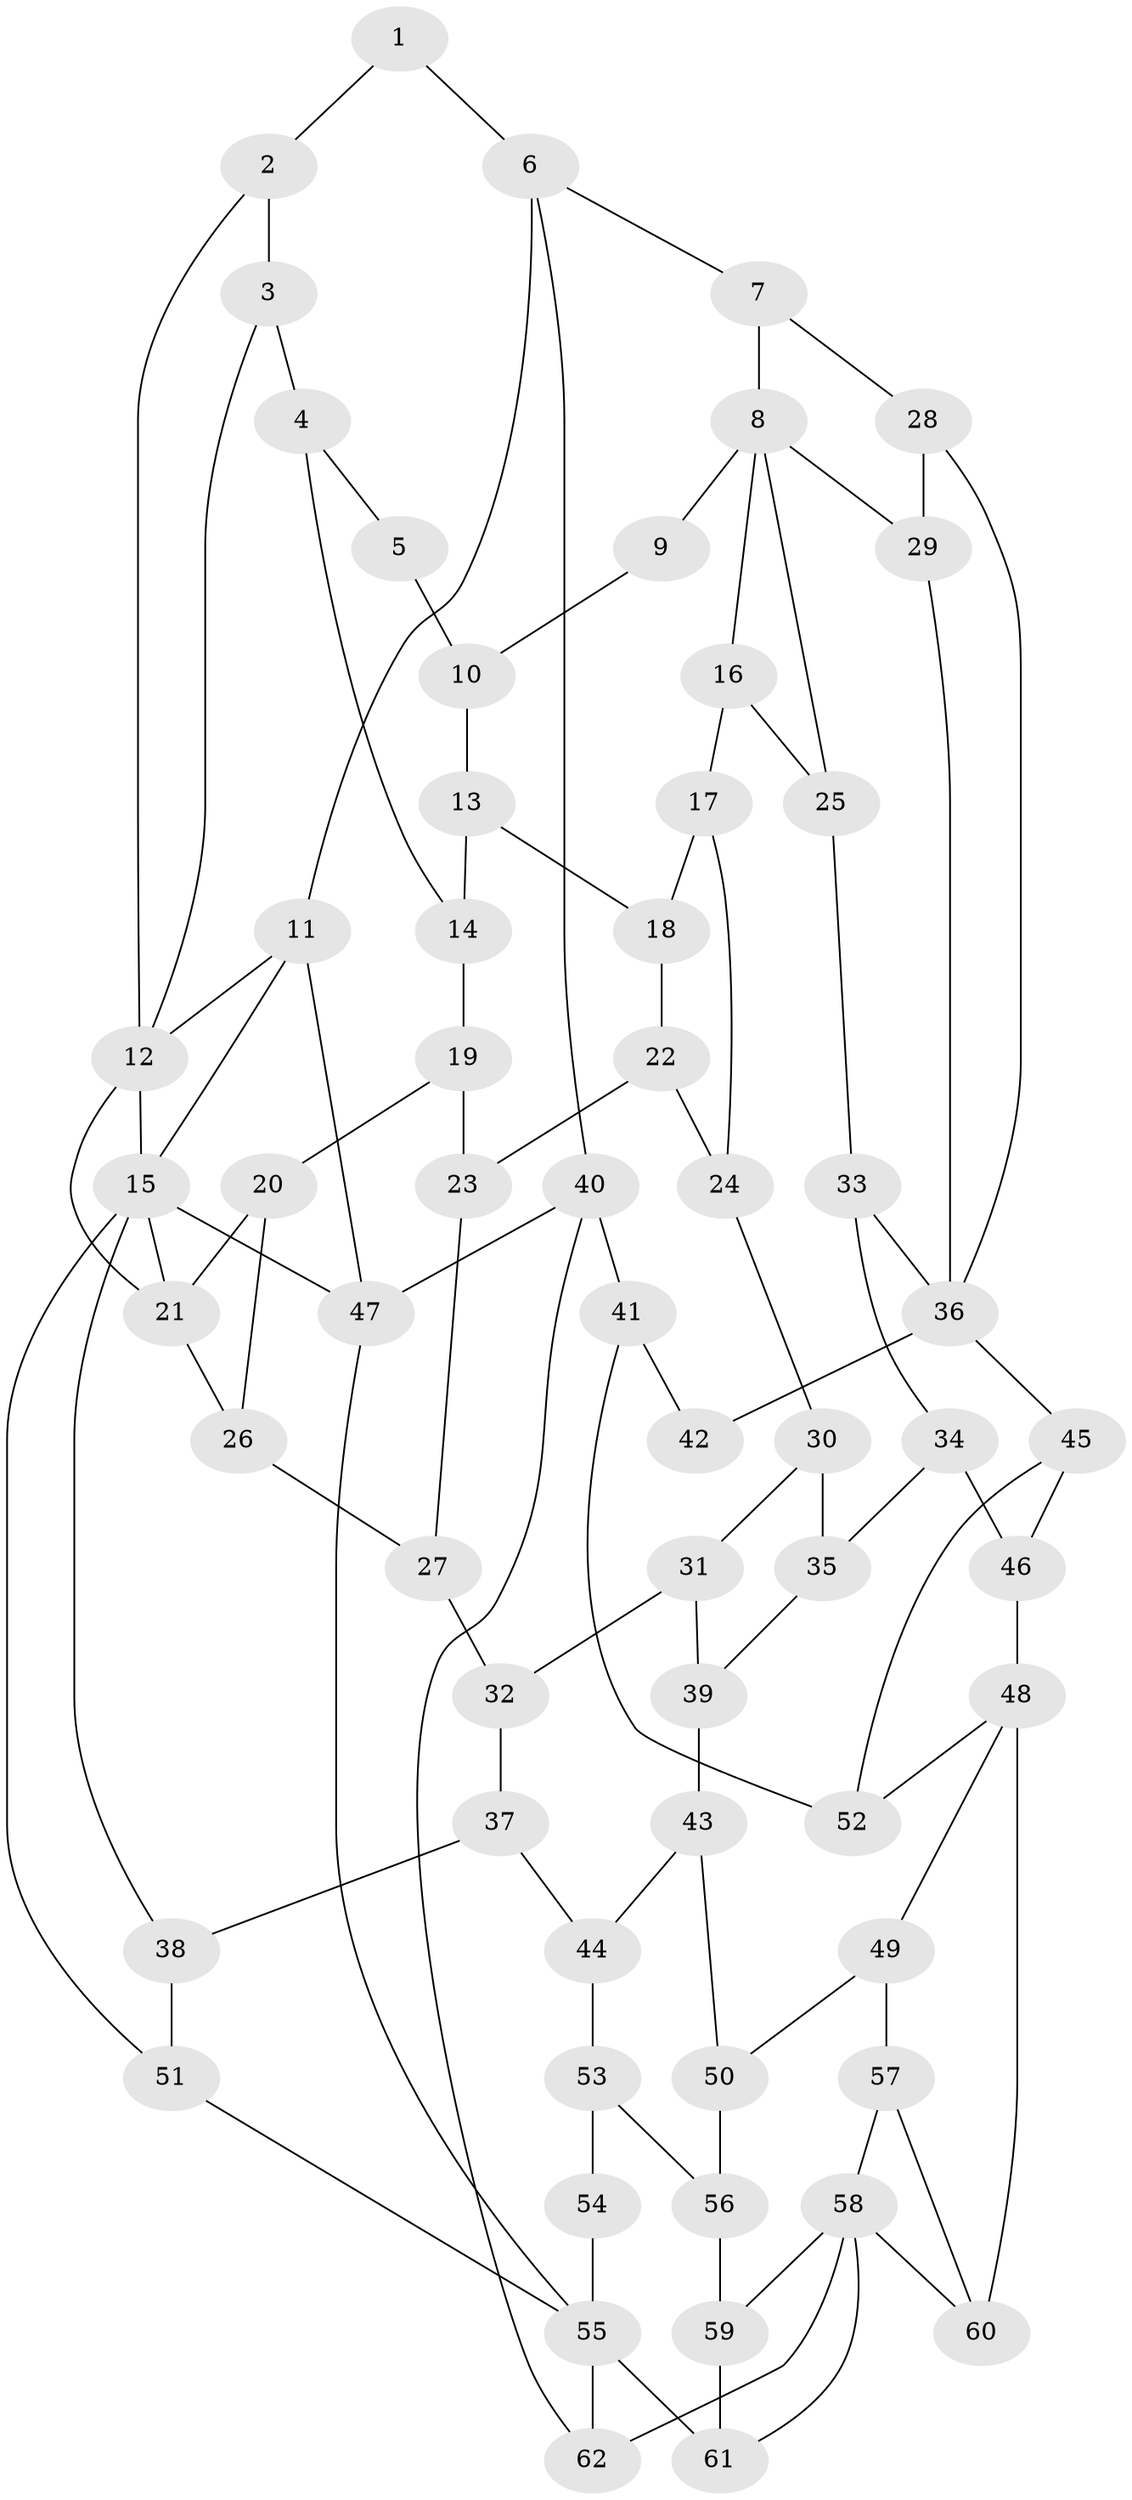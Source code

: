 // original degree distribution, {3: 0.023255813953488372, 4: 0.23255813953488372, 5: 0.5348837209302325, 6: 0.20930232558139536}
// Generated by graph-tools (version 1.1) at 2025/54/03/04/25 22:54:17]
// undirected, 62 vertices, 100 edges
graph export_dot {
  node [color=gray90,style=filled];
  1;
  2;
  3;
  4;
  5;
  6;
  7;
  8;
  9;
  10;
  11;
  12;
  13;
  14;
  15;
  16;
  17;
  18;
  19;
  20;
  21;
  22;
  23;
  24;
  25;
  26;
  27;
  28;
  29;
  30;
  31;
  32;
  33;
  34;
  35;
  36;
  37;
  38;
  39;
  40;
  41;
  42;
  43;
  44;
  45;
  46;
  47;
  48;
  49;
  50;
  51;
  52;
  53;
  54;
  55;
  56;
  57;
  58;
  59;
  60;
  61;
  62;
  1 -- 2 [weight=1.0];
  1 -- 6 [weight=1.0];
  2 -- 3 [weight=1.0];
  2 -- 12 [weight=1.0];
  3 -- 4 [weight=1.0];
  3 -- 12 [weight=1.0];
  4 -- 5 [weight=1.0];
  4 -- 14 [weight=1.0];
  5 -- 10 [weight=1.0];
  6 -- 7 [weight=1.0];
  6 -- 11 [weight=1.0];
  6 -- 40 [weight=1.0];
  7 -- 8 [weight=1.0];
  7 -- 28 [weight=1.0];
  8 -- 9 [weight=2.0];
  8 -- 16 [weight=1.0];
  8 -- 25 [weight=1.0];
  8 -- 29 [weight=1.0];
  9 -- 10 [weight=1.0];
  10 -- 13 [weight=1.0];
  11 -- 12 [weight=1.0];
  11 -- 15 [weight=1.0];
  11 -- 47 [weight=1.0];
  12 -- 15 [weight=1.0];
  12 -- 21 [weight=2.0];
  13 -- 14 [weight=1.0];
  13 -- 18 [weight=1.0];
  14 -- 19 [weight=1.0];
  15 -- 21 [weight=1.0];
  15 -- 38 [weight=1.0];
  15 -- 47 [weight=1.0];
  15 -- 51 [weight=1.0];
  16 -- 17 [weight=1.0];
  16 -- 25 [weight=1.0];
  17 -- 18 [weight=1.0];
  17 -- 24 [weight=1.0];
  18 -- 22 [weight=1.0];
  19 -- 20 [weight=1.0];
  19 -- 23 [weight=1.0];
  20 -- 21 [weight=1.0];
  20 -- 26 [weight=1.0];
  21 -- 26 [weight=1.0];
  22 -- 23 [weight=1.0];
  22 -- 24 [weight=1.0];
  23 -- 27 [weight=1.0];
  24 -- 30 [weight=1.0];
  25 -- 33 [weight=1.0];
  26 -- 27 [weight=1.0];
  27 -- 32 [weight=1.0];
  28 -- 29 [weight=1.0];
  28 -- 36 [weight=1.0];
  29 -- 36 [weight=1.0];
  30 -- 31 [weight=1.0];
  30 -- 35 [weight=1.0];
  31 -- 32 [weight=1.0];
  31 -- 39 [weight=1.0];
  32 -- 37 [weight=1.0];
  33 -- 34 [weight=1.0];
  33 -- 36 [weight=1.0];
  34 -- 35 [weight=1.0];
  34 -- 46 [weight=1.0];
  35 -- 39 [weight=1.0];
  36 -- 42 [weight=2.0];
  36 -- 45 [weight=1.0];
  37 -- 38 [weight=1.0];
  37 -- 44 [weight=1.0];
  38 -- 51 [weight=1.0];
  39 -- 43 [weight=1.0];
  40 -- 41 [weight=1.0];
  40 -- 47 [weight=1.0];
  40 -- 62 [weight=1.0];
  41 -- 42 [weight=1.0];
  41 -- 52 [weight=1.0];
  43 -- 44 [weight=1.0];
  43 -- 50 [weight=1.0];
  44 -- 53 [weight=1.0];
  45 -- 46 [weight=1.0];
  45 -- 52 [weight=1.0];
  46 -- 48 [weight=1.0];
  47 -- 55 [weight=1.0];
  48 -- 49 [weight=1.0];
  48 -- 52 [weight=1.0];
  48 -- 60 [weight=1.0];
  49 -- 50 [weight=1.0];
  49 -- 57 [weight=1.0];
  50 -- 56 [weight=1.0];
  51 -- 55 [weight=1.0];
  53 -- 54 [weight=1.0];
  53 -- 56 [weight=1.0];
  54 -- 55 [weight=2.0];
  55 -- 61 [weight=1.0];
  55 -- 62 [weight=1.0];
  56 -- 59 [weight=1.0];
  57 -- 58 [weight=1.0];
  57 -- 60 [weight=1.0];
  58 -- 59 [weight=1.0];
  58 -- 60 [weight=1.0];
  58 -- 61 [weight=1.0];
  58 -- 62 [weight=2.0];
  59 -- 61 [weight=1.0];
}
